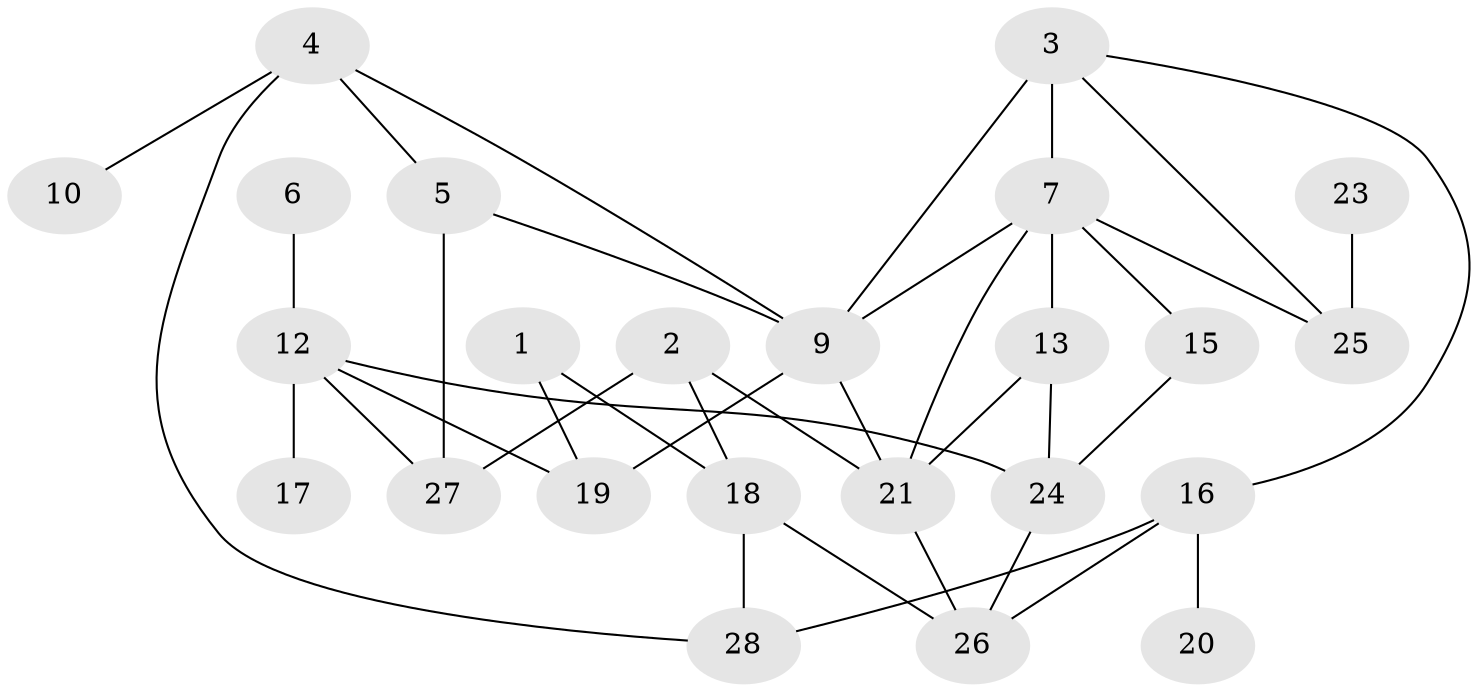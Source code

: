// original degree distribution, {2: 0.2545454545454545, 3: 0.2545454545454545, 5: 0.07272727272727272, 4: 0.12727272727272726, 1: 0.21818181818181817, 0: 0.05454545454545454, 6: 0.01818181818181818}
// Generated by graph-tools (version 1.1) at 2025/33/03/09/25 02:33:24]
// undirected, 24 vertices, 38 edges
graph export_dot {
graph [start="1"]
  node [color=gray90,style=filled];
  1;
  2;
  3;
  4;
  5;
  6;
  7;
  9;
  10;
  12;
  13;
  15;
  16;
  17;
  18;
  19;
  20;
  21;
  23;
  24;
  25;
  26;
  27;
  28;
  1 -- 18 [weight=1.0];
  1 -- 19 [weight=1.0];
  2 -- 18 [weight=1.0];
  2 -- 21 [weight=1.0];
  2 -- 27 [weight=1.0];
  3 -- 7 [weight=1.0];
  3 -- 9 [weight=2.0];
  3 -- 16 [weight=1.0];
  3 -- 25 [weight=1.0];
  4 -- 5 [weight=1.0];
  4 -- 9 [weight=1.0];
  4 -- 10 [weight=1.0];
  4 -- 28 [weight=1.0];
  5 -- 9 [weight=1.0];
  5 -- 27 [weight=1.0];
  6 -- 12 [weight=1.0];
  7 -- 9 [weight=1.0];
  7 -- 13 [weight=1.0];
  7 -- 15 [weight=1.0];
  7 -- 21 [weight=1.0];
  7 -- 25 [weight=1.0];
  9 -- 19 [weight=1.0];
  9 -- 21 [weight=1.0];
  12 -- 17 [weight=1.0];
  12 -- 19 [weight=1.0];
  12 -- 24 [weight=1.0];
  12 -- 27 [weight=1.0];
  13 -- 21 [weight=1.0];
  13 -- 24 [weight=1.0];
  15 -- 24 [weight=1.0];
  16 -- 20 [weight=1.0];
  16 -- 26 [weight=1.0];
  16 -- 28 [weight=1.0];
  18 -- 26 [weight=1.0];
  18 -- 28 [weight=1.0];
  21 -- 26 [weight=1.0];
  23 -- 25 [weight=1.0];
  24 -- 26 [weight=1.0];
}
